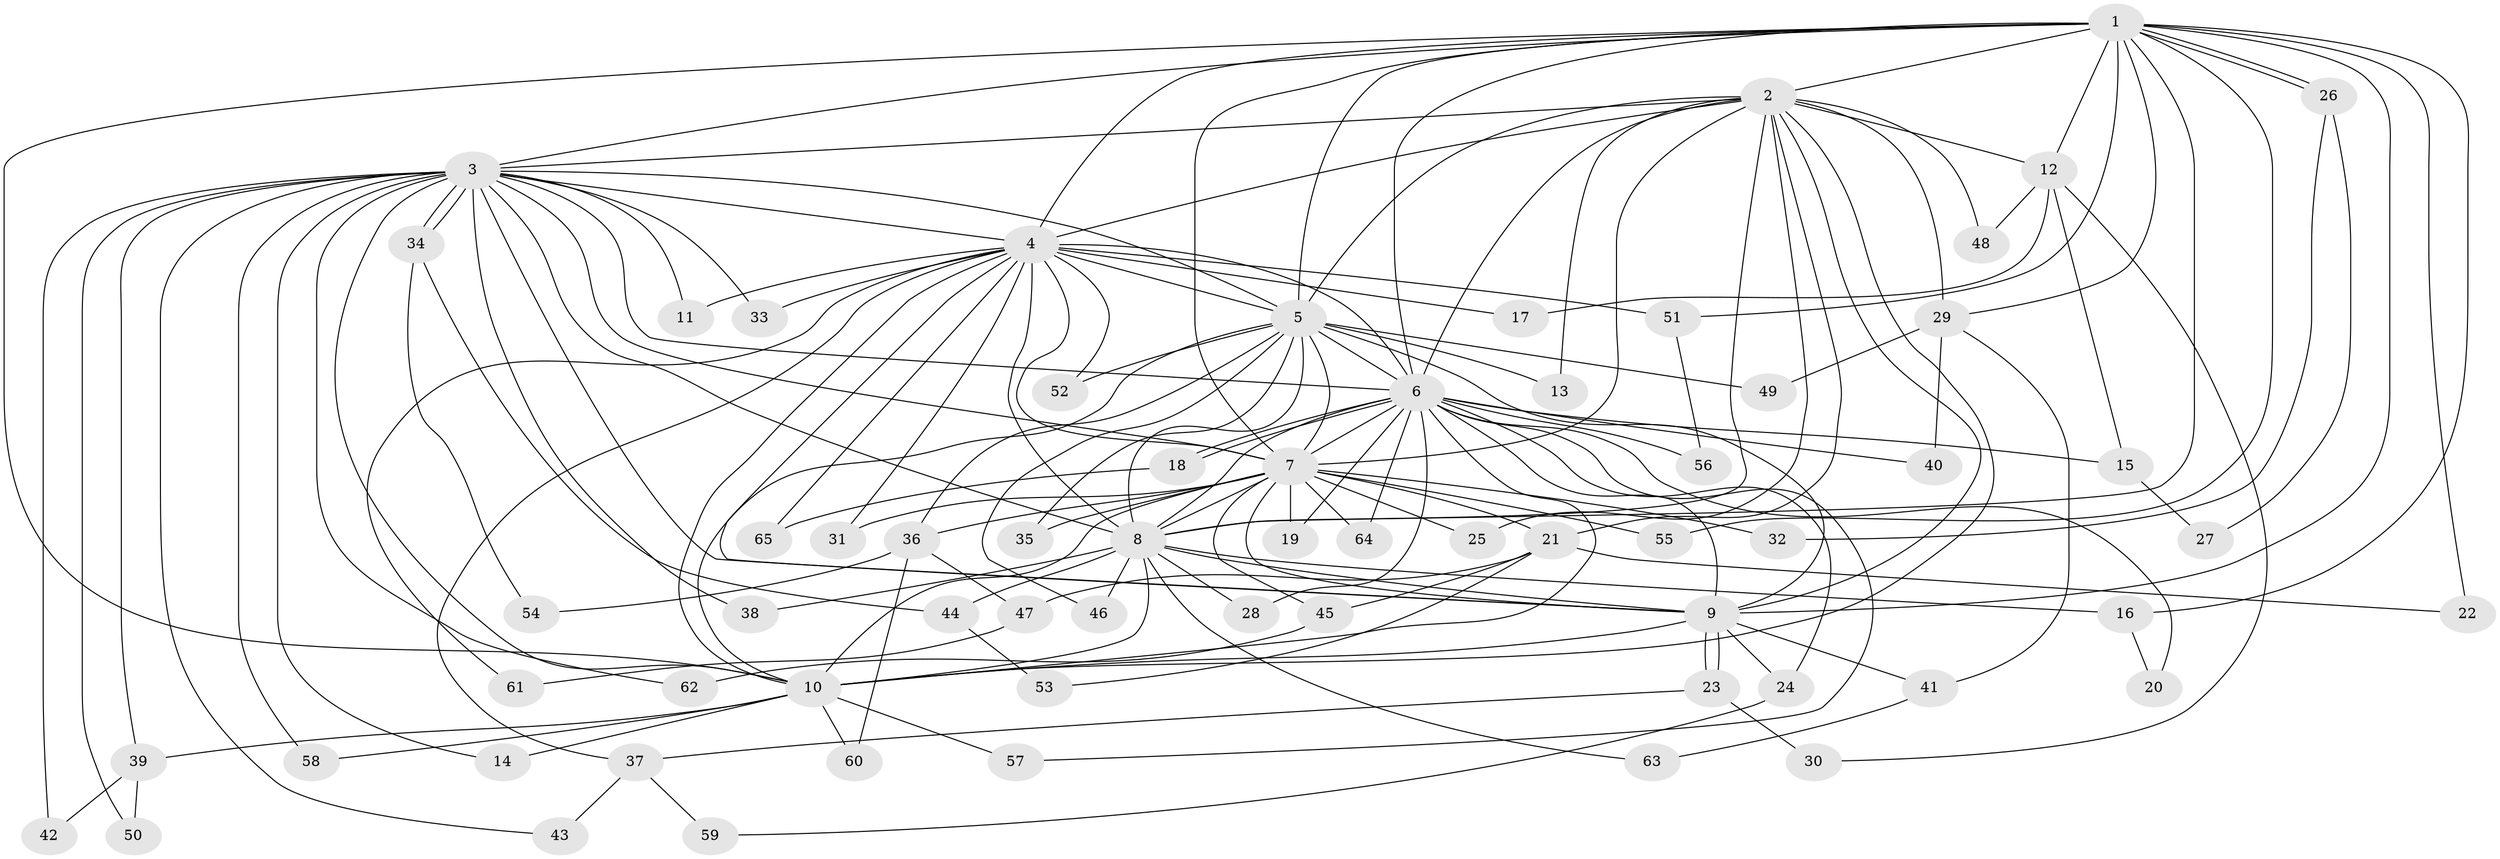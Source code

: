 // Generated by graph-tools (version 1.1) at 2025/01/03/09/25 03:01:17]
// undirected, 65 vertices, 155 edges
graph export_dot {
graph [start="1"]
  node [color=gray90,style=filled];
  1;
  2;
  3;
  4;
  5;
  6;
  7;
  8;
  9;
  10;
  11;
  12;
  13;
  14;
  15;
  16;
  17;
  18;
  19;
  20;
  21;
  22;
  23;
  24;
  25;
  26;
  27;
  28;
  29;
  30;
  31;
  32;
  33;
  34;
  35;
  36;
  37;
  38;
  39;
  40;
  41;
  42;
  43;
  44;
  45;
  46;
  47;
  48;
  49;
  50;
  51;
  52;
  53;
  54;
  55;
  56;
  57;
  58;
  59;
  60;
  61;
  62;
  63;
  64;
  65;
  1 -- 2;
  1 -- 3;
  1 -- 4;
  1 -- 5;
  1 -- 6;
  1 -- 7;
  1 -- 8;
  1 -- 9;
  1 -- 10;
  1 -- 12;
  1 -- 16;
  1 -- 22;
  1 -- 26;
  1 -- 26;
  1 -- 29;
  1 -- 51;
  1 -- 55;
  2 -- 3;
  2 -- 4;
  2 -- 5;
  2 -- 6;
  2 -- 7;
  2 -- 8;
  2 -- 9;
  2 -- 10;
  2 -- 12;
  2 -- 13;
  2 -- 21;
  2 -- 25;
  2 -- 29;
  2 -- 48;
  3 -- 4;
  3 -- 5;
  3 -- 6;
  3 -- 7;
  3 -- 8;
  3 -- 9;
  3 -- 10;
  3 -- 11;
  3 -- 14;
  3 -- 33;
  3 -- 34;
  3 -- 34;
  3 -- 38;
  3 -- 39;
  3 -- 42;
  3 -- 43;
  3 -- 50;
  3 -- 58;
  3 -- 62;
  4 -- 5;
  4 -- 6;
  4 -- 7;
  4 -- 8;
  4 -- 9;
  4 -- 10;
  4 -- 11;
  4 -- 17;
  4 -- 31;
  4 -- 33;
  4 -- 37;
  4 -- 51;
  4 -- 52;
  4 -- 61;
  4 -- 65;
  5 -- 6;
  5 -- 7;
  5 -- 8;
  5 -- 9;
  5 -- 10;
  5 -- 13;
  5 -- 35;
  5 -- 36;
  5 -- 46;
  5 -- 49;
  5 -- 52;
  6 -- 7;
  6 -- 8;
  6 -- 9;
  6 -- 10;
  6 -- 15;
  6 -- 18;
  6 -- 18;
  6 -- 19;
  6 -- 20;
  6 -- 24;
  6 -- 28;
  6 -- 40;
  6 -- 56;
  6 -- 57;
  6 -- 64;
  7 -- 8;
  7 -- 9;
  7 -- 10;
  7 -- 19;
  7 -- 21;
  7 -- 25;
  7 -- 31;
  7 -- 32;
  7 -- 35;
  7 -- 36;
  7 -- 45;
  7 -- 55;
  7 -- 64;
  8 -- 9;
  8 -- 10;
  8 -- 16;
  8 -- 28;
  8 -- 38;
  8 -- 44;
  8 -- 46;
  8 -- 63;
  9 -- 10;
  9 -- 23;
  9 -- 23;
  9 -- 24;
  9 -- 41;
  10 -- 14;
  10 -- 39;
  10 -- 57;
  10 -- 58;
  10 -- 60;
  12 -- 15;
  12 -- 17;
  12 -- 30;
  12 -- 48;
  15 -- 27;
  16 -- 20;
  18 -- 65;
  21 -- 22;
  21 -- 45;
  21 -- 47;
  21 -- 53;
  23 -- 30;
  23 -- 37;
  24 -- 59;
  26 -- 27;
  26 -- 32;
  29 -- 40;
  29 -- 41;
  29 -- 49;
  34 -- 44;
  34 -- 54;
  36 -- 47;
  36 -- 54;
  36 -- 60;
  37 -- 43;
  37 -- 59;
  39 -- 42;
  39 -- 50;
  41 -- 63;
  44 -- 53;
  45 -- 62;
  47 -- 61;
  51 -- 56;
}
